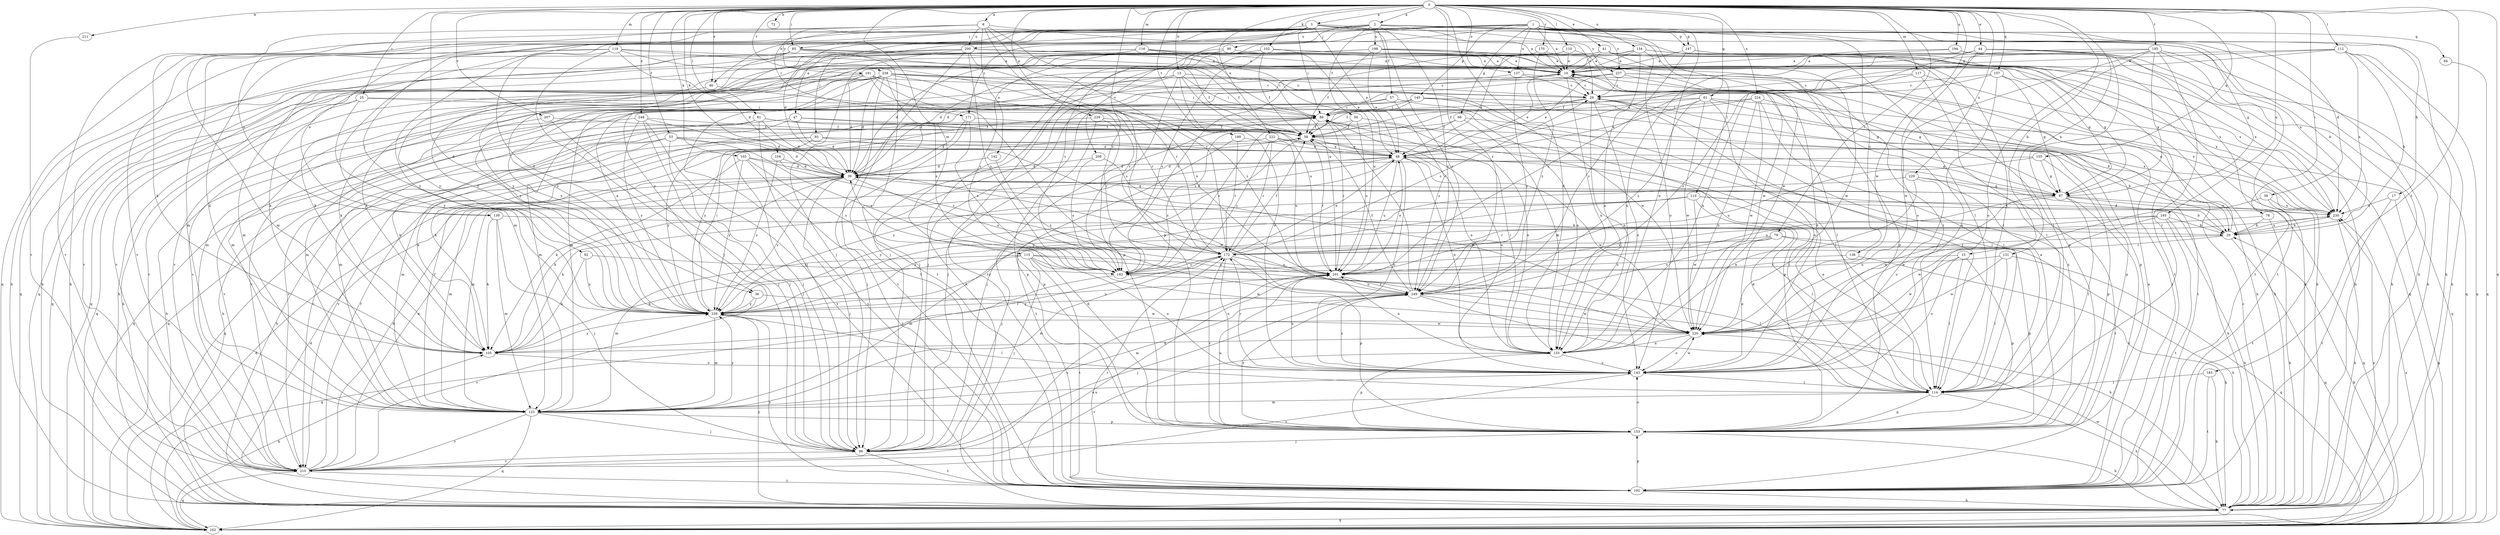 strict digraph  {
0;
1;
2;
3;
8;
10;
13;
15;
17;
20;
25;
29;
36;
38;
39;
41;
44;
46;
47;
48;
53;
56;
57;
58;
61;
64;
66;
67;
72;
77;
78;
79;
81;
85;
86;
90;
92;
93;
96;
102;
103;
104;
105;
110;
112;
113;
114;
115;
116;
117;
119;
123;
131;
133;
134;
137;
138;
139;
142;
143;
145;
147;
153;
155;
157;
162;
170;
171;
172;
182;
183;
185;
189;
191;
192;
193;
194;
198;
200;
201;
207;
208;
210;
211;
220;
222;
224;
228;
229;
230;
237;
238;
239;
246;
249;
0 -> 2  [label=a];
0 -> 3  [label=a];
0 -> 8  [label=a];
0 -> 13  [label=b];
0 -> 15  [label=b];
0 -> 25  [label=c];
0 -> 36  [label=d];
0 -> 41  [label=e];
0 -> 44  [label=e];
0 -> 46  [label=e];
0 -> 53  [label=f];
0 -> 61  [label=g];
0 -> 72  [label=h];
0 -> 78  [label=i];
0 -> 79  [label=i];
0 -> 81  [label=i];
0 -> 85  [label=i];
0 -> 102  [label=k];
0 -> 103  [label=k];
0 -> 104  [label=k];
0 -> 110  [label=l];
0 -> 112  [label=l];
0 -> 115  [label=m];
0 -> 116  [label=m];
0 -> 117  [label=m];
0 -> 119  [label=m];
0 -> 131  [label=n];
0 -> 133  [label=n];
0 -> 134  [label=o];
0 -> 137  [label=o];
0 -> 155  [label=q];
0 -> 157  [label=q];
0 -> 162  [label=q];
0 -> 170  [label=r];
0 -> 182  [label=s];
0 -> 183  [label=t];
0 -> 185  [label=t];
0 -> 189  [label=t];
0 -> 191  [label=t];
0 -> 193  [label=u];
0 -> 194  [label=u];
0 -> 207  [label=v];
0 -> 211  [label=w];
0 -> 220  [label=w];
0 -> 222  [label=x];
0 -> 224  [label=x];
0 -> 228  [label=x];
0 -> 229  [label=x];
0 -> 246  [label=z];
0 -> 249  [label=z];
1 -> 10  [label=a];
1 -> 17  [label=b];
1 -> 36  [label=d];
1 -> 38  [label=d];
1 -> 64  [label=g];
1 -> 66  [label=g];
1 -> 77  [label=h];
1 -> 123  [label=m];
1 -> 133  [label=n];
1 -> 137  [label=o];
1 -> 138  [label=o];
1 -> 139  [label=o];
1 -> 145  [label=p];
1 -> 147  [label=p];
1 -> 171  [label=r];
1 -> 208  [label=v];
1 -> 210  [label=v];
1 -> 237  [label=y];
2 -> 10  [label=a];
2 -> 20  [label=b];
2 -> 39  [label=d];
2 -> 46  [label=e];
2 -> 47  [label=e];
2 -> 56  [label=f];
2 -> 57  [label=f];
2 -> 67  [label=g];
2 -> 77  [label=h];
2 -> 90  [label=j];
2 -> 92  [label=j];
2 -> 93  [label=j];
2 -> 113  [label=l];
2 -> 123  [label=m];
2 -> 139  [label=o];
2 -> 147  [label=p];
2 -> 198  [label=u];
2 -> 200  [label=u];
2 -> 220  [label=w];
2 -> 249  [label=z];
3 -> 48  [label=e];
3 -> 85  [label=i];
3 -> 86  [label=i];
3 -> 114  [label=l];
3 -> 123  [label=m];
3 -> 162  [label=q];
3 -> 171  [label=r];
3 -> 182  [label=s];
3 -> 230  [label=x];
3 -> 237  [label=y];
3 -> 249  [label=z];
8 -> 29  [label=c];
8 -> 105  [label=k];
8 -> 142  [label=o];
8 -> 153  [label=p];
8 -> 172  [label=r];
8 -> 200  [label=u];
8 -> 201  [label=u];
8 -> 210  [label=v];
8 -> 238  [label=y];
10 -> 29  [label=c];
10 -> 48  [label=e];
10 -> 67  [label=g];
10 -> 96  [label=j];
10 -> 133  [label=n];
13 -> 29  [label=c];
13 -> 39  [label=d];
13 -> 86  [label=i];
13 -> 123  [label=m];
13 -> 143  [label=o];
13 -> 182  [label=s];
13 -> 201  [label=u];
15 -> 114  [label=l];
15 -> 143  [label=o];
15 -> 153  [label=p];
15 -> 182  [label=s];
15 -> 220  [label=w];
17 -> 162  [label=q];
17 -> 192  [label=t];
17 -> 230  [label=x];
20 -> 10  [label=a];
20 -> 39  [label=d];
20 -> 123  [label=m];
20 -> 162  [label=q];
20 -> 172  [label=r];
20 -> 230  [label=x];
25 -> 77  [label=h];
25 -> 86  [label=i];
25 -> 133  [label=n];
25 -> 162  [label=q];
25 -> 239  [label=y];
29 -> 86  [label=i];
29 -> 114  [label=l];
29 -> 133  [label=n];
29 -> 143  [label=o];
29 -> 182  [label=s];
36 -> 210  [label=v];
36 -> 220  [label=w];
36 -> 239  [label=y];
38 -> 192  [label=t];
38 -> 220  [label=w];
38 -> 230  [label=x];
39 -> 67  [label=g];
39 -> 96  [label=j];
39 -> 105  [label=k];
39 -> 123  [label=m];
39 -> 201  [label=u];
39 -> 239  [label=y];
41 -> 10  [label=a];
41 -> 39  [label=d];
41 -> 77  [label=h];
41 -> 105  [label=k];
41 -> 114  [label=l];
41 -> 210  [label=v];
41 -> 220  [label=w];
44 -> 10  [label=a];
44 -> 39  [label=d];
44 -> 77  [label=h];
44 -> 133  [label=n];
44 -> 143  [label=o];
44 -> 162  [label=q];
44 -> 192  [label=t];
46 -> 172  [label=r];
46 -> 210  [label=v];
47 -> 39  [label=d];
47 -> 58  [label=f];
47 -> 105  [label=k];
47 -> 133  [label=n];
47 -> 162  [label=q];
48 -> 39  [label=d];
48 -> 77  [label=h];
48 -> 123  [label=m];
48 -> 133  [label=n];
48 -> 143  [label=o];
48 -> 201  [label=u];
48 -> 220  [label=w];
48 -> 239  [label=y];
53 -> 39  [label=d];
53 -> 48  [label=e];
53 -> 77  [label=h];
53 -> 96  [label=j];
53 -> 105  [label=k];
53 -> 182  [label=s];
53 -> 210  [label=v];
56 -> 58  [label=f];
56 -> 153  [label=p];
56 -> 201  [label=u];
56 -> 239  [label=y];
57 -> 86  [label=i];
57 -> 114  [label=l];
57 -> 123  [label=m];
57 -> 249  [label=z];
58 -> 48  [label=e];
58 -> 114  [label=l];
58 -> 192  [label=t];
61 -> 48  [label=e];
61 -> 86  [label=i];
61 -> 143  [label=o];
61 -> 192  [label=t];
61 -> 210  [label=v];
61 -> 220  [label=w];
61 -> 230  [label=x];
61 -> 249  [label=z];
64 -> 162  [label=q];
66 -> 58  [label=f];
66 -> 133  [label=n];
66 -> 153  [label=p];
66 -> 182  [label=s];
67 -> 39  [label=d];
67 -> 114  [label=l];
67 -> 162  [label=q];
67 -> 192  [label=t];
67 -> 201  [label=u];
67 -> 220  [label=w];
67 -> 230  [label=x];
77 -> 29  [label=c];
77 -> 39  [label=d];
77 -> 162  [label=q];
77 -> 201  [label=u];
77 -> 220  [label=w];
77 -> 230  [label=x];
77 -> 239  [label=y];
78 -> 20  [label=b];
78 -> 77  [label=h];
78 -> 172  [label=r];
79 -> 77  [label=h];
79 -> 143  [label=o];
79 -> 153  [label=p];
79 -> 172  [label=r];
79 -> 239  [label=y];
79 -> 249  [label=z];
81 -> 39  [label=d];
81 -> 58  [label=f];
81 -> 77  [label=h];
81 -> 123  [label=m];
81 -> 192  [label=t];
81 -> 230  [label=x];
85 -> 10  [label=a];
85 -> 58  [label=f];
85 -> 67  [label=g];
85 -> 77  [label=h];
85 -> 192  [label=t];
85 -> 210  [label=v];
85 -> 239  [label=y];
86 -> 58  [label=f];
86 -> 96  [label=j];
86 -> 105  [label=k];
86 -> 133  [label=n];
86 -> 143  [label=o];
86 -> 162  [label=q];
86 -> 210  [label=v];
90 -> 10  [label=a];
90 -> 77  [label=h];
90 -> 192  [label=t];
92 -> 105  [label=k];
92 -> 182  [label=s];
92 -> 239  [label=y];
93 -> 48  [label=e];
93 -> 67  [label=g];
93 -> 162  [label=q];
93 -> 210  [label=v];
93 -> 239  [label=y];
93 -> 249  [label=z];
96 -> 192  [label=t];
96 -> 210  [label=v];
102 -> 10  [label=a];
102 -> 48  [label=e];
102 -> 58  [label=f];
102 -> 67  [label=g];
102 -> 105  [label=k];
102 -> 182  [label=s];
102 -> 239  [label=y];
103 -> 39  [label=d];
103 -> 105  [label=k];
103 -> 182  [label=s];
103 -> 192  [label=t];
103 -> 220  [label=w];
103 -> 239  [label=y];
104 -> 39  [label=d];
104 -> 172  [label=r];
104 -> 239  [label=y];
105 -> 143  [label=o];
105 -> 172  [label=r];
105 -> 239  [label=y];
110 -> 10  [label=a];
110 -> 48  [label=e];
110 -> 220  [label=w];
110 -> 239  [label=y];
112 -> 10  [label=a];
112 -> 20  [label=b];
112 -> 39  [label=d];
112 -> 77  [label=h];
112 -> 162  [label=q];
112 -> 201  [label=u];
112 -> 230  [label=x];
113 -> 20  [label=b];
113 -> 96  [label=j];
113 -> 105  [label=k];
113 -> 114  [label=l];
113 -> 220  [label=w];
113 -> 230  [label=x];
113 -> 239  [label=y];
114 -> 39  [label=d];
114 -> 48  [label=e];
114 -> 77  [label=h];
114 -> 123  [label=m];
114 -> 153  [label=p];
115 -> 96  [label=j];
115 -> 105  [label=k];
115 -> 114  [label=l];
115 -> 123  [label=m];
115 -> 143  [label=o];
115 -> 192  [label=t];
115 -> 201  [label=u];
115 -> 220  [label=w];
116 -> 10  [label=a];
116 -> 86  [label=i];
116 -> 114  [label=l];
116 -> 123  [label=m];
116 -> 162  [label=q];
116 -> 182  [label=s];
116 -> 201  [label=u];
116 -> 239  [label=y];
117 -> 29  [label=c];
117 -> 114  [label=l];
117 -> 230  [label=x];
117 -> 249  [label=z];
119 -> 10  [label=a];
119 -> 39  [label=d];
119 -> 77  [label=h];
119 -> 96  [label=j];
119 -> 105  [label=k];
119 -> 172  [label=r];
119 -> 239  [label=y];
119 -> 249  [label=z];
123 -> 58  [label=f];
123 -> 96  [label=j];
123 -> 143  [label=o];
123 -> 153  [label=p];
123 -> 162  [label=q];
123 -> 210  [label=v];
123 -> 239  [label=y];
131 -> 114  [label=l];
131 -> 162  [label=q];
131 -> 201  [label=u];
131 -> 220  [label=w];
133 -> 86  [label=i];
133 -> 143  [label=o];
133 -> 153  [label=p];
133 -> 210  [label=v];
134 -> 10  [label=a];
134 -> 96  [label=j];
134 -> 114  [label=l];
134 -> 133  [label=n];
134 -> 143  [label=o];
134 -> 162  [label=q];
134 -> 239  [label=y];
137 -> 29  [label=c];
137 -> 67  [label=g];
137 -> 123  [label=m];
137 -> 249  [label=z];
138 -> 77  [label=h];
138 -> 201  [label=u];
139 -> 20  [label=b];
139 -> 96  [label=j];
139 -> 105  [label=k];
139 -> 123  [label=m];
142 -> 39  [label=d];
142 -> 249  [label=z];
143 -> 114  [label=l];
143 -> 172  [label=r];
143 -> 201  [label=u];
143 -> 210  [label=v];
143 -> 220  [label=w];
143 -> 249  [label=z];
145 -> 20  [label=b];
145 -> 58  [label=f];
145 -> 86  [label=i];
145 -> 96  [label=j];
145 -> 114  [label=l];
145 -> 123  [label=m];
145 -> 162  [label=q];
147 -> 10  [label=a];
147 -> 77  [label=h];
147 -> 192  [label=t];
147 -> 249  [label=z];
153 -> 10  [label=a];
153 -> 29  [label=c];
153 -> 39  [label=d];
153 -> 77  [label=h];
153 -> 96  [label=j];
153 -> 143  [label=o];
153 -> 172  [label=r];
153 -> 201  [label=u];
153 -> 249  [label=z];
155 -> 39  [label=d];
155 -> 67  [label=g];
155 -> 153  [label=p];
155 -> 201  [label=u];
157 -> 29  [label=c];
157 -> 58  [label=f];
157 -> 67  [label=g];
157 -> 77  [label=h];
157 -> 143  [label=o];
162 -> 20  [label=b];
162 -> 39  [label=d];
162 -> 105  [label=k];
162 -> 230  [label=x];
170 -> 10  [label=a];
170 -> 182  [label=s];
170 -> 230  [label=x];
170 -> 249  [label=z];
171 -> 39  [label=d];
171 -> 58  [label=f];
171 -> 96  [label=j];
171 -> 182  [label=s];
172 -> 29  [label=c];
172 -> 48  [label=e];
172 -> 58  [label=f];
172 -> 123  [label=m];
172 -> 143  [label=o];
172 -> 153  [label=p];
172 -> 182  [label=s];
172 -> 201  [label=u];
182 -> 77  [label=h];
182 -> 162  [label=q];
182 -> 230  [label=x];
183 -> 77  [label=h];
183 -> 114  [label=l];
183 -> 192  [label=t];
185 -> 10  [label=a];
185 -> 48  [label=e];
185 -> 67  [label=g];
185 -> 77  [label=h];
185 -> 114  [label=l];
185 -> 143  [label=o];
185 -> 192  [label=t];
185 -> 220  [label=w];
189 -> 48  [label=e];
189 -> 153  [label=p];
189 -> 172  [label=r];
191 -> 29  [label=c];
191 -> 39  [label=d];
191 -> 105  [label=k];
191 -> 153  [label=p];
191 -> 162  [label=q];
191 -> 172  [label=r];
191 -> 201  [label=u];
191 -> 239  [label=y];
192 -> 10  [label=a];
192 -> 77  [label=h];
192 -> 153  [label=p];
192 -> 172  [label=r];
192 -> 239  [label=y];
193 -> 20  [label=b];
193 -> 77  [label=h];
193 -> 172  [label=r];
193 -> 192  [label=t];
193 -> 220  [label=w];
193 -> 239  [label=y];
194 -> 10  [label=a];
194 -> 77  [label=h];
194 -> 133  [label=n];
194 -> 153  [label=p];
198 -> 10  [label=a];
198 -> 48  [label=e];
198 -> 58  [label=f];
198 -> 105  [label=k];
198 -> 153  [label=p];
198 -> 210  [label=v];
198 -> 230  [label=x];
200 -> 10  [label=a];
200 -> 58  [label=f];
200 -> 77  [label=h];
200 -> 96  [label=j];
200 -> 162  [label=q];
200 -> 182  [label=s];
200 -> 192  [label=t];
200 -> 230  [label=x];
201 -> 48  [label=e];
201 -> 58  [label=f];
201 -> 86  [label=i];
201 -> 133  [label=n];
201 -> 249  [label=z];
207 -> 58  [label=f];
207 -> 77  [label=h];
207 -> 96  [label=j];
208 -> 39  [label=d];
208 -> 182  [label=s];
208 -> 220  [label=w];
210 -> 39  [label=d];
210 -> 48  [label=e];
210 -> 58  [label=f];
210 -> 162  [label=q];
210 -> 192  [label=t];
210 -> 201  [label=u];
211 -> 210  [label=v];
220 -> 105  [label=k];
220 -> 133  [label=n];
220 -> 143  [label=o];
222 -> 20  [label=b];
222 -> 48  [label=e];
222 -> 123  [label=m];
222 -> 172  [label=r];
222 -> 182  [label=s];
222 -> 201  [label=u];
224 -> 58  [label=f];
224 -> 86  [label=i];
224 -> 114  [label=l];
224 -> 133  [label=n];
224 -> 153  [label=p];
224 -> 220  [label=w];
228 -> 58  [label=f];
228 -> 96  [label=j];
228 -> 153  [label=p];
228 -> 172  [label=r];
229 -> 67  [label=g];
229 -> 133  [label=n];
229 -> 143  [label=o];
229 -> 192  [label=t];
229 -> 239  [label=y];
230 -> 20  [label=b];
230 -> 77  [label=h];
237 -> 29  [label=c];
237 -> 48  [label=e];
237 -> 77  [label=h];
237 -> 96  [label=j];
237 -> 143  [label=o];
237 -> 192  [label=t];
237 -> 210  [label=v];
238 -> 29  [label=c];
238 -> 39  [label=d];
238 -> 58  [label=f];
238 -> 77  [label=h];
238 -> 86  [label=i];
238 -> 96  [label=j];
238 -> 114  [label=l];
238 -> 123  [label=m];
238 -> 162  [label=q];
238 -> 182  [label=s];
238 -> 192  [label=t];
238 -> 220  [label=w];
238 -> 239  [label=y];
239 -> 10  [label=a];
239 -> 86  [label=i];
239 -> 114  [label=l];
239 -> 123  [label=m];
239 -> 201  [label=u];
239 -> 220  [label=w];
246 -> 39  [label=d];
246 -> 58  [label=f];
246 -> 96  [label=j];
246 -> 192  [label=t];
246 -> 210  [label=v];
246 -> 239  [label=y];
249 -> 58  [label=f];
249 -> 86  [label=i];
249 -> 96  [label=j];
249 -> 114  [label=l];
249 -> 123  [label=m];
249 -> 201  [label=u];
249 -> 220  [label=w];
249 -> 239  [label=y];
}
